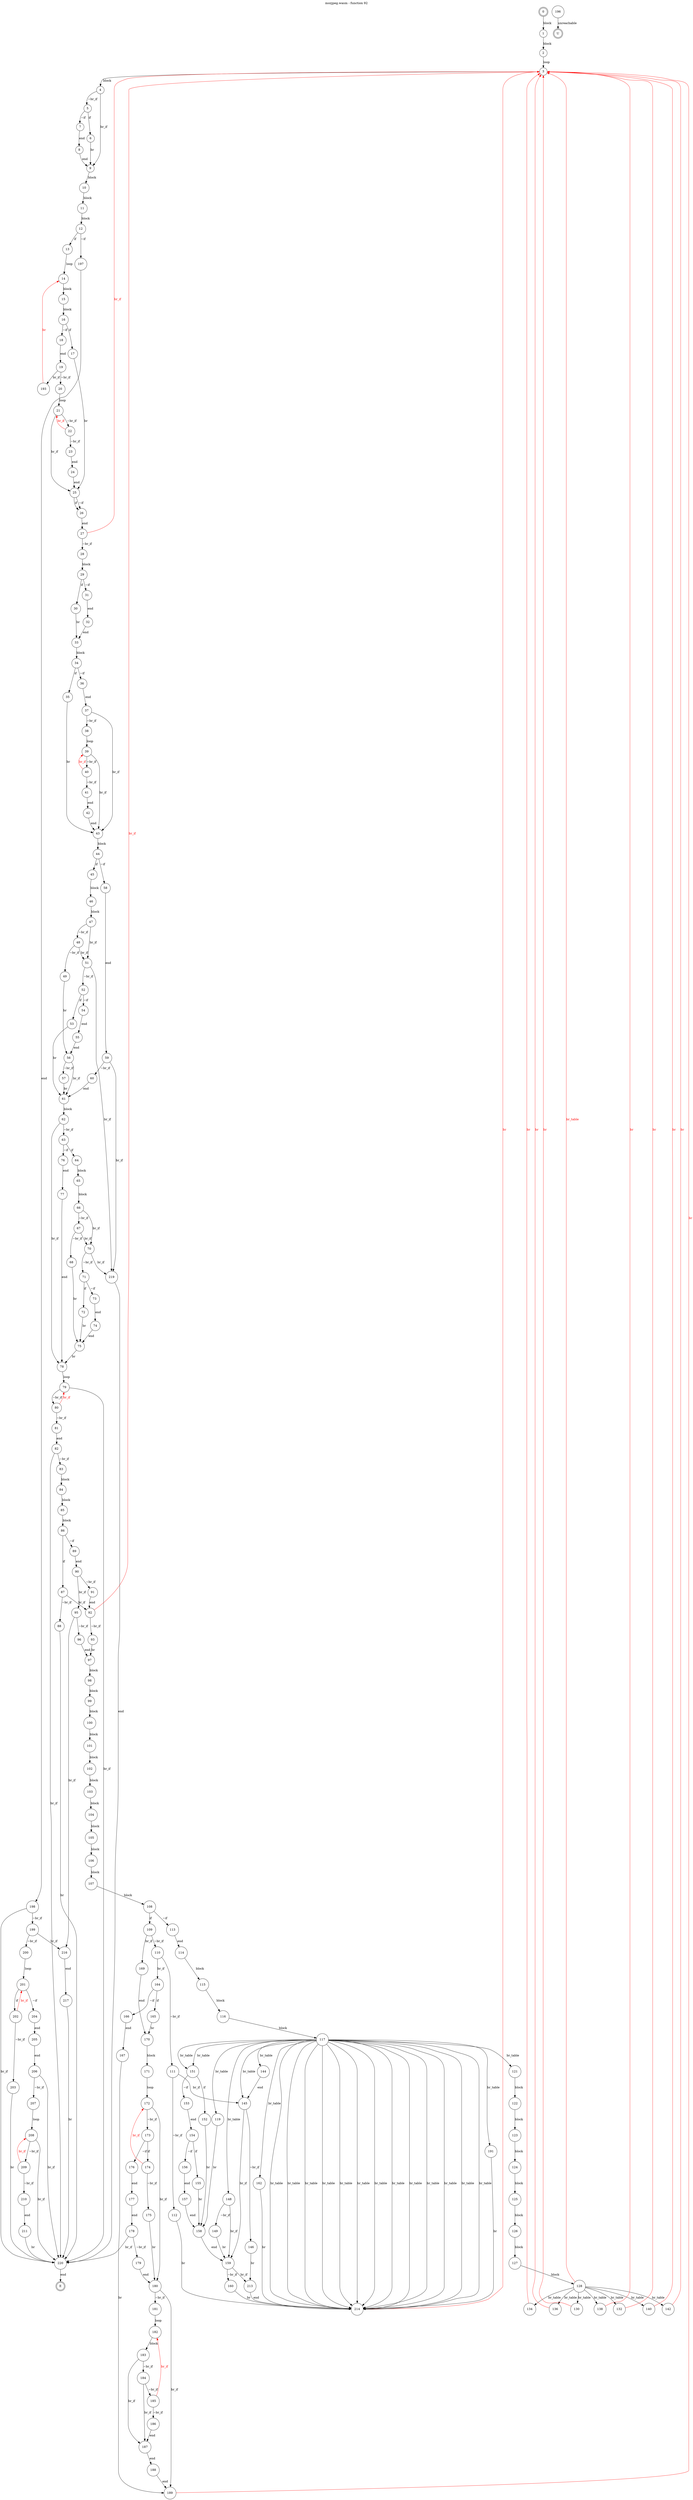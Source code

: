 digraph finite_state_machine {
    label = "mozjpeg.wasm - function 92"
    labelloc =  t
    labelfontsize = 16
    labelfontcolor = black
    labelfontname = "Helvetica"
    node [shape = doublecircle]; 0 E U ;
    node [shape = circle];
    0 -> 1[label="block"];
    1 -> 2[label="block"];
    2 -> 3[label="loop"];
    3 -> 4[label="block"];
    4 -> 5[label="~br_if"];
    4 -> 9[label="br_if"];
    5 -> 6[label="if"];
    5 -> 7[label="~if"];
    6 -> 9[label="br"];
    7 -> 8[label="end"];
    8 -> 9[label="end"];
    9 -> 10[label="block"];
    10 -> 11[label="block"];
    11 -> 12[label="block"];
    12 -> 13[label="if"];
    12 -> 197[label="~if"];
    13 -> 14[label="loop"];
    14 -> 15[label="block"];
    15 -> 16[label="block"];
    16 -> 17[label="if"];
    16 -> 18[label="~if"];
    17 -> 25[label="br"];
    18 -> 19[label="end"];
    19 -> 20[label="~br_if"];
    19 -> 193[label="br_if"];
    20 -> 21[label="loop"];
    21 -> 22[label="~br_if"];
    21 -> 25[label="br_if"];
    22 -> 23[label="~br_if"];
    22 -> 21[color="red" fontcolor="red" label="br_if"];
    23 -> 24[label="end"];
    24 -> 25[label="end"];
    25 -> 26[label="if"];
    25 -> 26[label="~if"];
    26 -> 27[label="end"];
    27 -> 28[label="~br_if"];
    27 -> 3[color="red" fontcolor="red" label="br_if"];
    28 -> 29[label="block"];
    29 -> 30[label="if"];
    29 -> 31[label="~if"];
    30 -> 33[label="br"];
    31 -> 32[label="end"];
    32 -> 33[label="end"];
    33 -> 34[label="block"];
    34 -> 35[label="if"];
    34 -> 36[label="~if"];
    35 -> 43[label="br"];
    36 -> 37[label="end"];
    37 -> 38[label="~br_if"];
    37 -> 43[label="br_if"];
    38 -> 39[label="loop"];
    39 -> 40[label="~br_if"];
    39 -> 43[label="br_if"];
    40 -> 41[label="~br_if"];
    40 -> 39[color="red" fontcolor="red" label="br_if"];
    41 -> 42[label="end"];
    42 -> 43[label="end"];
    43 -> 44[label="block"];
    44 -> 45[label="if"];
    44 -> 58[label="~if"];
    45 -> 46[label="block"];
    46 -> 47[label="block"];
    47 -> 48[label="~br_if"];
    47 -> 51[label="br_if"];
    48 -> 49[label="~br_if"];
    48 -> 51[label="br_if"];
    49 -> 56[label="br"];
    51 -> 52[label="~br_if"];
    51 -> 219[label="br_if"];
    52 -> 53[label="if"];
    52 -> 54[label="~if"];
    53 -> 61[label="br"];
    54 -> 55[label="end"];
    55 -> 56[label="end"];
    56 -> 57[label="~br_if"];
    56 -> 61[label="br_if"];
    57 -> 61[label="br"];
    58 -> 59[label="end"];
    59 -> 60[label="~br_if"];
    59 -> 219[label="br_if"];
    60 -> 61[label="end"];
    61 -> 62[label="block"];
    62 -> 63[label="~br_if"];
    62 -> 78[label="br_if"];
    63 -> 64[label="if"];
    63 -> 76[label="~if"];
    64 -> 65[label="block"];
    65 -> 66[label="block"];
    66 -> 67[label="~br_if"];
    66 -> 70[label="br_if"];
    67 -> 68[label="~br_if"];
    67 -> 70[label="br_if"];
    68 -> 75[label="br"];
    70 -> 71[label="~br_if"];
    70 -> 219[label="br_if"];
    71 -> 72[label="if"];
    71 -> 73[label="~if"];
    72 -> 75[label="br"];
    73 -> 74[label="end"];
    74 -> 75[label="end"];
    75 -> 78[label="br"];
    76 -> 77[label="end"];
    77 -> 78[label="end"];
    78 -> 79[label="loop"];
    79 -> 80[label="~br_if"];
    79 -> 220[label="br_if"];
    80 -> 81[label="~br_if"];
    80 -> 79[color="red" fontcolor="red" label="br_if"];
    81 -> 82[label="end"];
    82 -> 83[label="~br_if"];
    82 -> 220[label="br_if"];
    83 -> 84[label="block"];
    84 -> 85[label="block"];
    85 -> 86[label="block"];
    86 -> 87[label="if"];
    86 -> 89[label="~if"];
    87 -> 88[label="~br_if"];
    87 -> 92[label="br_if"];
    88 -> 220[label="br"];
    89 -> 90[label="end"];
    90 -> 91[label="~br_if"];
    90 -> 95[label="br_if"];
    91 -> 92[label="end"];
    92 -> 93[label="~br_if"];
    92 -> 3[color="red" fontcolor="red" label="br_if"];
    93 -> 97[label="br"];
    95 -> 96[label="~br_if"];
    95 -> 216[label="br_if"];
    96 -> 97[label="end"];
    97 -> 98[label="block"];
    98 -> 99[label="block"];
    99 -> 100[label="block"];
    100 -> 101[label="block"];
    101 -> 102[label="block"];
    102 -> 103[label="block"];
    103 -> 104[label="block"];
    104 -> 105[label="block"];
    105 -> 106[label="block"];
    106 -> 107[label="block"];
    107 -> 108[label="block"];
    108 -> 109[label="if"];
    108 -> 113[label="~if"];
    109 -> 110[label="~br_if"];
    109 -> 169[label="br_if"];
    110 -> 111[label="~br_if"];
    110 -> 164[label="br_if"];
    111 -> 112[label="~br_if"];
    111 -> 145[label="br_if"];
    112 -> 214[label="br"];
    113 -> 114[label="end"];
    114 -> 115[label="block"];
    115 -> 116[label="block"];
    116 -> 117[label="block"];
    117 -> 191[label="br_table"];
    117 -> 151[label="br_table"];
    117 -> 214[label="br_table"];
    117 -> 214[label="br_table"];
    117 -> 214[label="br_table"];
    117 -> 214[label="br_table"];
    117 -> 151[label="br_table"];
    117 -> 214[label="br_table"];
    117 -> 214[label="br_table"];
    117 -> 214[label="br_table"];
    117 -> 214[label="br_table"];
    117 -> 121[label="br_table"];
    117 -> 148[label="br_table"];
    117 -> 144[label="br_table"];
    117 -> 214[label="br_table"];
    117 -> 214[label="br_table"];
    117 -> 162[label="br_table"];
    117 -> 214[label="br_table"];
    117 -> 119[label="br_table"];
    117 -> 214[label="br_table"];
    117 -> 214[label="br_table"];
    117 -> 145[label="br_table"];
    119 -> 158[label="br"];
    121 -> 122[label="block"];
    122 -> 123[label="block"];
    123 -> 124[label="block"];
    124 -> 125[label="block"];
    125 -> 126[label="block"];
    126 -> 127[label="block"];
    127 -> 128[label="block"];
    128 -> 130[label="br_table"];
    128 -> 132[label="br_table"];
    128 -> 134[label="br_table"];
    128 -> 136[label="br_table"];
    128 -> 138[label="br_table"];
    128 -> 3[color="red" fontcolor="red" label="br_table"];
    128 -> 140[label="br_table"];
    128 -> 142[label="br_table"];
    130 -> 3[color="red" fontcolor="red" label="br"];
    132 -> 3[color="red" fontcolor="red" label="br"];
    134 -> 3[color="red" fontcolor="red" label="br"];
    136 -> 3[color="red" fontcolor="red" label="br"];
    138 -> 3[color="red" fontcolor="red" label="br"];
    140 -> 3[color="red" fontcolor="red" label="br"];
    142 -> 3[color="red" fontcolor="red" label="br"];
    144 -> 145[label="end"];
    145 -> 146[label="~br_if"];
    145 -> 159[label="br_if"];
    146 -> 213[label="br"];
    148 -> 149[label="~br_if"];
    148 -> 159[label="br_if"];
    149 -> 159[label="br"];
    151 -> 152[label="if"];
    151 -> 153[label="~if"];
    152 -> 158[label="br"];
    153 -> 154[label="end"];
    154 -> 155[label="if"];
    154 -> 156[label="~if"];
    155 -> 158[label="br"];
    156 -> 157[label="end"];
    157 -> 158[label="end"];
    158 -> 159[label="end"];
    159 -> 160[label="~br_if"];
    159 -> 213[label="br_if"];
    160 -> 214[label="br"];
    162 -> 214[label="br"];
    164 -> 165[label="if"];
    164 -> 166[label="~if"];
    165 -> 170[label="br"];
    166 -> 167[label="end"];
    167 -> 189[label="br"];
    169 -> 170[label="end"];
    170 -> 171[label="block"];
    171 -> 172[label="loop"];
    172 -> 173[label="~br_if"];
    172 -> 180[label="br_if"];
    173 -> 174[label="if"];
    173 -> 176[label="~if"];
    174 -> 175[label="~br_if"];
    174 -> 172[color="red" fontcolor="red" label="br_if"];
    175 -> 180[label="br"];
    176 -> 177[label="end"];
    177 -> 178[label="end"];
    178 -> 179[label="~br_if"];
    178 -> 220[label="br_if"];
    179 -> 180[label="end"];
    180 -> 181[label="~br_if"];
    180 -> 189[label="br_if"];
    181 -> 182[label="loop"];
    182 -> 183[label="block"];
    183 -> 184[label="~br_if"];
    183 -> 187[label="br_if"];
    184 -> 185[label="~br_if"];
    184 -> 187[label="br_if"];
    185 -> 186[label="~br_if"];
    185 -> 182[color="red" fontcolor="red" label="br_if"];
    186 -> 187[label="end"];
    187 -> 188[label="end"];
    188 -> 189[label="end"];
    189 -> 3[color="red" fontcolor="red" label="br"];
    191 -> 214[label="br"];
    193 -> 14[color="red" fontcolor="red" label="br"];
    196 -> U[label="unreachable"];
    197 -> 198[label="end"];
    198 -> 199[label="~br_if"];
    198 -> 220[label="br_if"];
    199 -> 200[label="~br_if"];
    199 -> 216[label="br_if"];
    200 -> 201[label="loop"];
    201 -> 202[label="if"];
    201 -> 204[label="~if"];
    202 -> 203[label="~br_if"];
    202 -> 201[color="red" fontcolor="red" label="br_if"];
    203 -> 220[label="br"];
    204 -> 205[label="end"];
    205 -> 206[label="end"];
    206 -> 207[label="~br_if"];
    206 -> 220[label="br_if"];
    207 -> 208[label="loop"];
    208 -> 209[label="~br_if"];
    208 -> 220[label="br_if"];
    209 -> 210[label="~br_if"];
    209 -> 208[color="red" fontcolor="red" label="br_if"];
    210 -> 211[label="end"];
    211 -> 220[label="br"];
    213 -> 214[label="end"];
    214 -> 3[color="red" fontcolor="red" label="br"];
    216 -> 217[label="end"];
    217 -> 220[label="br"];
    219 -> 220[label="end"];
    220 -> E[label="end"];
}
